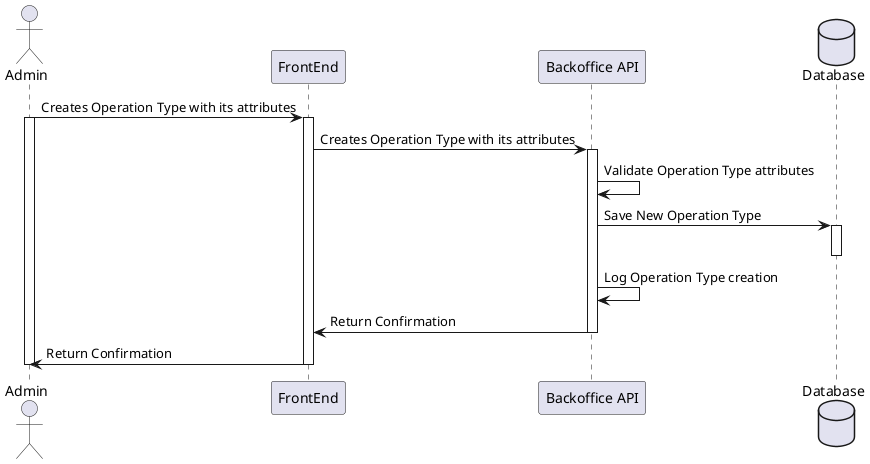 @startuml
actor Admin as A
participant "FrontEnd" as web
participant "Backoffice API" as api
database "Database" as db

A -> web : Creates Operation Type with its attributes
activate A
activate web

web -> api : Creates Operation Type with its attributes
activate api

api -> api : Validate Operation Type attributes
api -> db : Save New Operation Type
activate db
deactivate db
api -> api : Log Operation Type creation
api -> web : Return Confirmation
deactivate api
web -> A : Return Confirmation
deactivate web
deactivate A

@enduml
